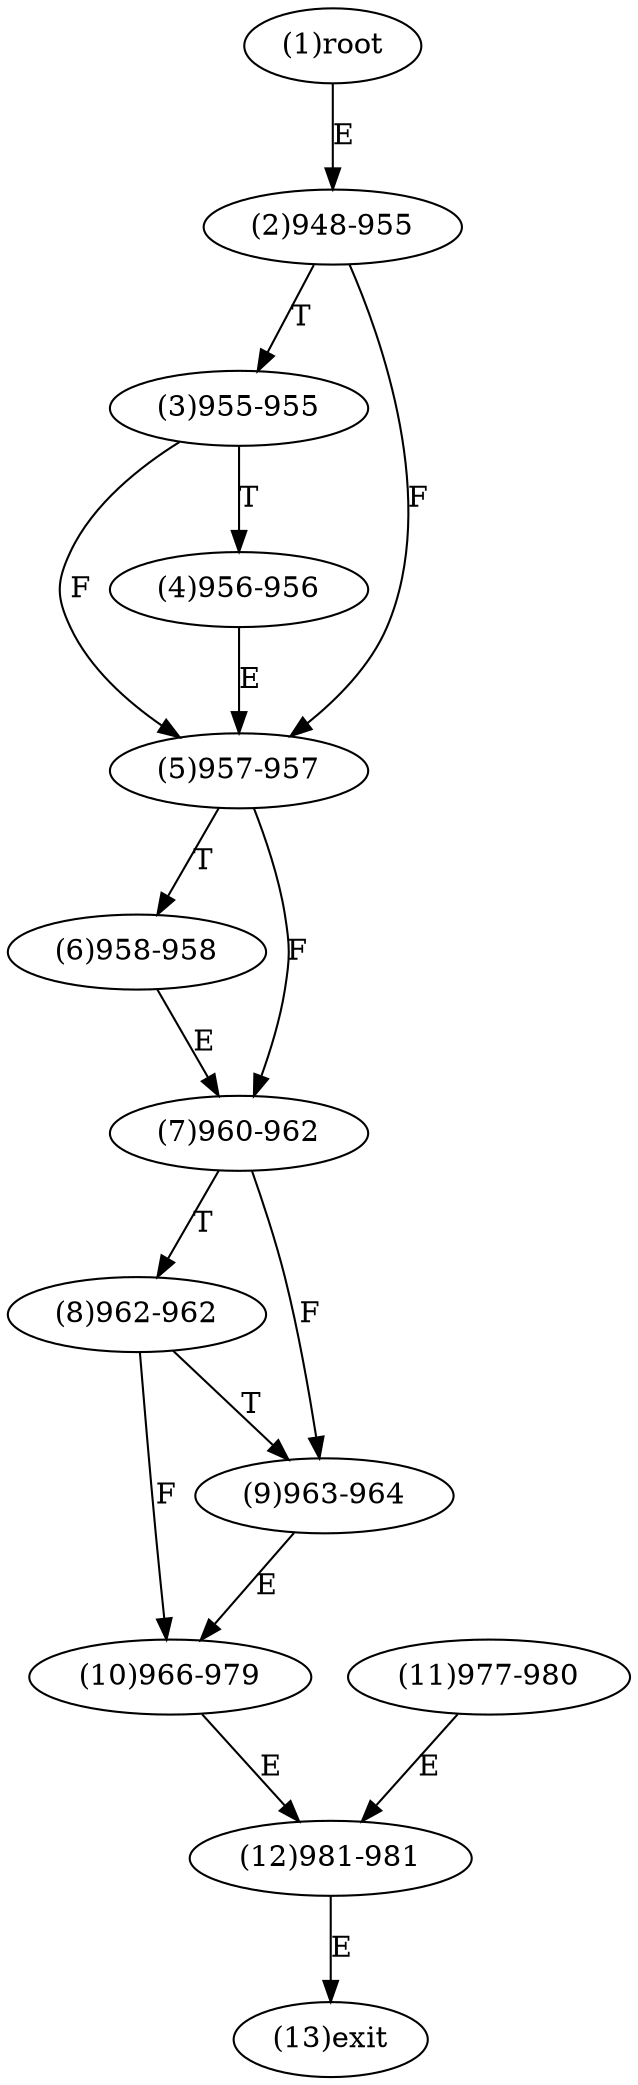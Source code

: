 digraph "" { 
1[ label="(1)root"];
2[ label="(2)948-955"];
3[ label="(3)955-955"];
4[ label="(4)956-956"];
5[ label="(5)957-957"];
6[ label="(6)958-958"];
7[ label="(7)960-962"];
8[ label="(8)962-962"];
9[ label="(9)963-964"];
10[ label="(10)966-979"];
11[ label="(11)977-980"];
12[ label="(12)981-981"];
13[ label="(13)exit"];
1->2[ label="E"];
2->5[ label="F"];
2->3[ label="T"];
3->5[ label="F"];
3->4[ label="T"];
4->5[ label="E"];
5->7[ label="F"];
5->6[ label="T"];
6->7[ label="E"];
7->9[ label="F"];
7->8[ label="T"];
8->10[ label="F"];
8->9[ label="T"];
9->10[ label="E"];
10->12[ label="E"];
11->12[ label="E"];
12->13[ label="E"];
}